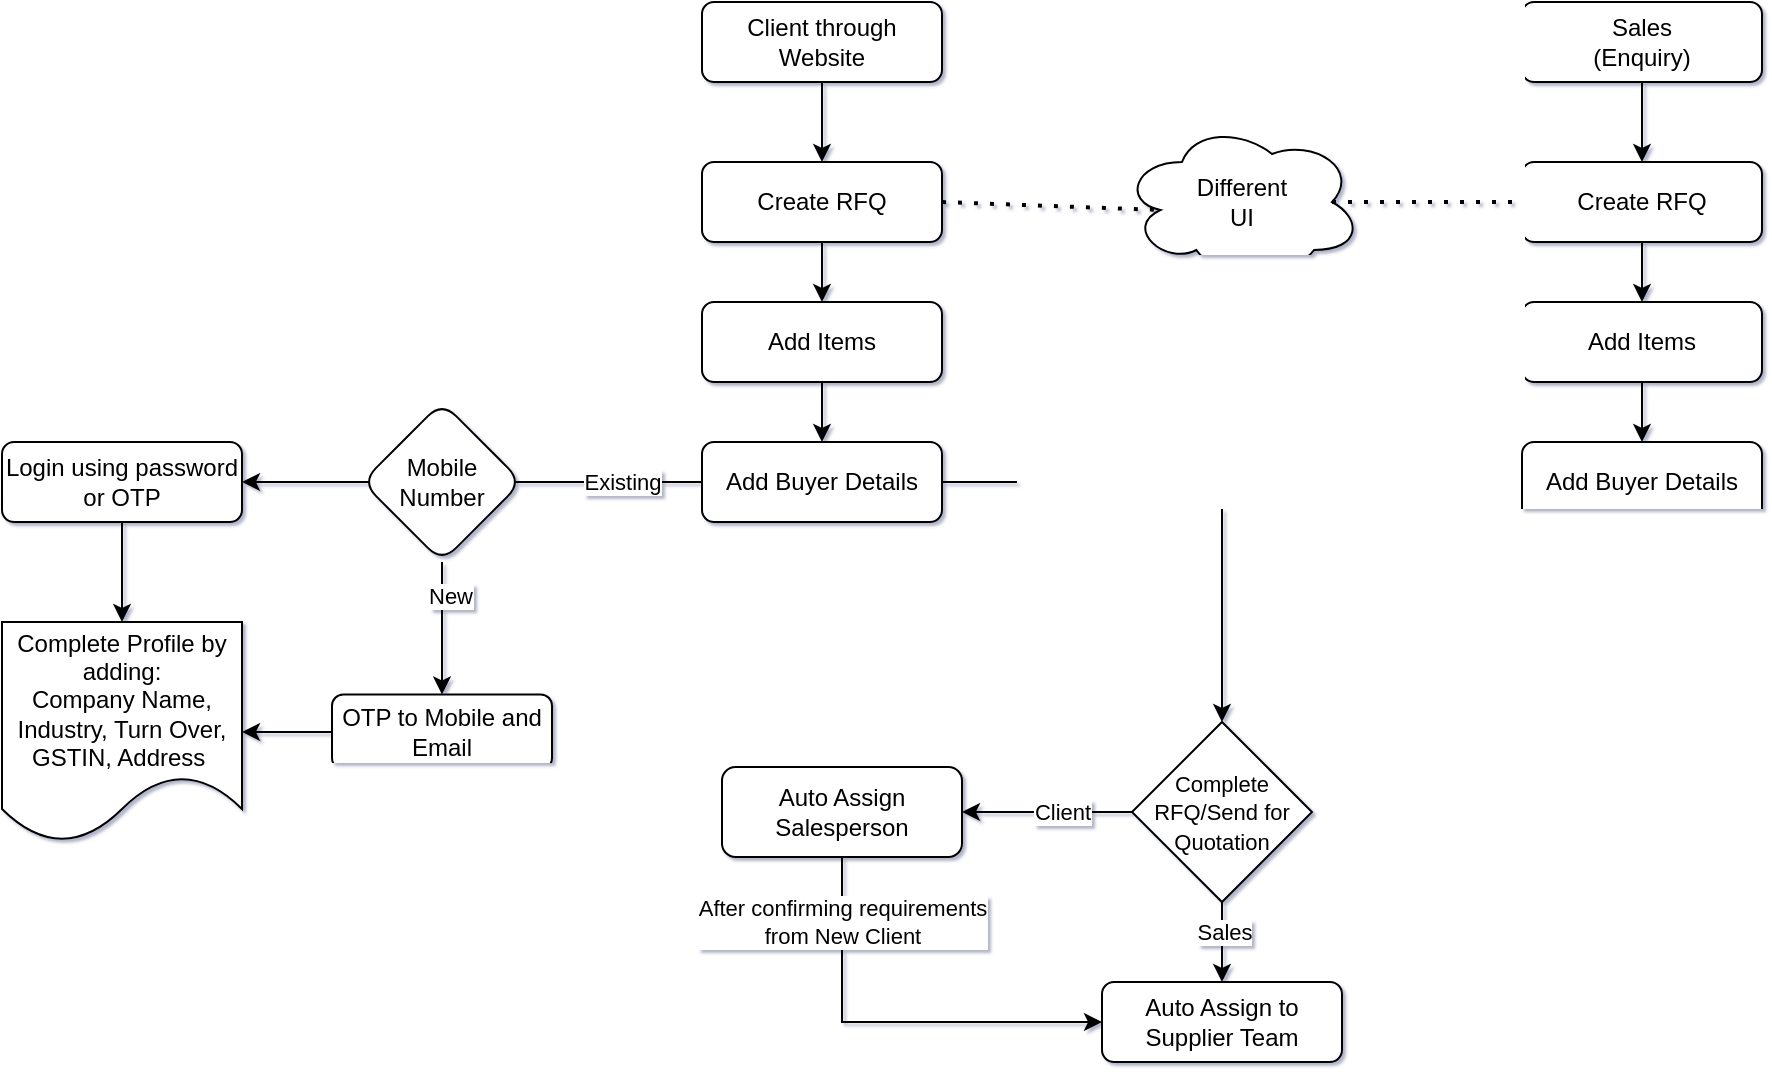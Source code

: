 <mxfile version="14.6.3" type="github">
  <diagram id="C5RBs43oDa-KdzZeNtuy" name="Page-1">
    <mxGraphModel dx="9390" dy="722" grid="1" gridSize="10" guides="1" tooltips="1" connect="1" arrows="1" fold="1" page="1" pageScale="1" pageWidth="8027" pageHeight="11069" background="none" math="0" shadow="1">
      <root>
        <mxCell id="WIyWlLk6GJQsqaUBKTNV-0" />
        <mxCell id="WIyWlLk6GJQsqaUBKTNV-1" parent="WIyWlLk6GJQsqaUBKTNV-0" />
        <mxCell id="8WVwRGKOpk3RZ63GeHSR-61" style="edgeStyle=orthogonalEdgeStyle;rounded=0;orthogonalLoop=1;jettySize=auto;html=1;entryX=0.5;entryY=0;entryDx=0;entryDy=0;" edge="1" parent="WIyWlLk6GJQsqaUBKTNV-1" source="WIyWlLk6GJQsqaUBKTNV-3" target="8WVwRGKOpk3RZ63GeHSR-57">
          <mxGeometry relative="1" as="geometry" />
        </mxCell>
        <mxCell id="WIyWlLk6GJQsqaUBKTNV-3" value="Client through Website" style="rounded=1;whiteSpace=wrap;html=1;fontSize=12;glass=0;strokeWidth=1;shadow=0;" parent="WIyWlLk6GJQsqaUBKTNV-1" vertex="1">
          <mxGeometry x="180" y="30" width="120" height="40" as="geometry" />
        </mxCell>
        <mxCell id="8WVwRGKOpk3RZ63GeHSR-62" style="edgeStyle=orthogonalEdgeStyle;rounded=0;orthogonalLoop=1;jettySize=auto;html=1;entryX=0.5;entryY=0;entryDx=0;entryDy=0;" edge="1" parent="WIyWlLk6GJQsqaUBKTNV-1" source="8WVwRGKOpk3RZ63GeHSR-0" target="8WVwRGKOpk3RZ63GeHSR-10">
          <mxGeometry relative="1" as="geometry" />
        </mxCell>
        <mxCell id="8WVwRGKOpk3RZ63GeHSR-0" value="Sales&lt;br&gt;(Enquiry)" style="rounded=1;whiteSpace=wrap;html=1;fontSize=12;glass=0;strokeWidth=1;shadow=0;" vertex="1" parent="WIyWlLk6GJQsqaUBKTNV-1">
          <mxGeometry x="590" y="30" width="120" height="40" as="geometry" />
        </mxCell>
        <mxCell id="8WVwRGKOpk3RZ63GeHSR-13" value="" style="edgeStyle=orthogonalEdgeStyle;rounded=0;orthogonalLoop=1;jettySize=auto;html=1;" edge="1" parent="WIyWlLk6GJQsqaUBKTNV-1" source="8WVwRGKOpk3RZ63GeHSR-10" target="8WVwRGKOpk3RZ63GeHSR-12">
          <mxGeometry relative="1" as="geometry" />
        </mxCell>
        <mxCell id="8WVwRGKOpk3RZ63GeHSR-10" value="Create RFQ" style="whiteSpace=wrap;html=1;rounded=1;shadow=0;strokeWidth=1;glass=0;" vertex="1" parent="WIyWlLk6GJQsqaUBKTNV-1">
          <mxGeometry x="590" y="110" width="120" height="40" as="geometry" />
        </mxCell>
        <mxCell id="8WVwRGKOpk3RZ63GeHSR-68" style="edgeStyle=orthogonalEdgeStyle;rounded=0;orthogonalLoop=1;jettySize=auto;html=1;entryX=0.5;entryY=0;entryDx=0;entryDy=0;" edge="1" parent="WIyWlLk6GJQsqaUBKTNV-1" source="8WVwRGKOpk3RZ63GeHSR-12" target="8WVwRGKOpk3RZ63GeHSR-66">
          <mxGeometry relative="1" as="geometry" />
        </mxCell>
        <mxCell id="8WVwRGKOpk3RZ63GeHSR-12" value="Add Items" style="whiteSpace=wrap;html=1;rounded=1;shadow=0;strokeWidth=1;glass=0;" vertex="1" parent="WIyWlLk6GJQsqaUBKTNV-1">
          <mxGeometry x="590" y="180" width="120" height="40" as="geometry" />
        </mxCell>
        <mxCell id="8WVwRGKOpk3RZ63GeHSR-17" value="" style="edgeStyle=orthogonalEdgeStyle;rounded=0;orthogonalLoop=1;jettySize=auto;html=1;entryX=0.5;entryY=0;entryDx=0;entryDy=0;" edge="1" parent="WIyWlLk6GJQsqaUBKTNV-1" source="8WVwRGKOpk3RZ63GeHSR-14" target="8WVwRGKOpk3RZ63GeHSR-18">
          <mxGeometry relative="1" as="geometry">
            <mxPoint x="440" y="390.0" as="targetPoint" />
            <Array as="points">
              <mxPoint x="440" y="370" />
              <mxPoint x="440" y="370" />
            </Array>
          </mxGeometry>
        </mxCell>
        <mxCell id="8WVwRGKOpk3RZ63GeHSR-14" value="Add Buyer Details" style="whiteSpace=wrap;html=1;rounded=1;shadow=0;strokeWidth=1;glass=0;" vertex="1" parent="WIyWlLk6GJQsqaUBKTNV-1">
          <mxGeometry x="180" y="250" width="120" height="40" as="geometry" />
        </mxCell>
        <mxCell id="8WVwRGKOpk3RZ63GeHSR-26" value="" style="edgeStyle=orthogonalEdgeStyle;rounded=0;orthogonalLoop=1;jettySize=auto;html=1;" edge="1" parent="WIyWlLk6GJQsqaUBKTNV-1" source="8WVwRGKOpk3RZ63GeHSR-18" target="8WVwRGKOpk3RZ63GeHSR-25">
          <mxGeometry relative="1" as="geometry" />
        </mxCell>
        <mxCell id="8WVwRGKOpk3RZ63GeHSR-33" value="Client" style="edgeLabel;html=1;align=center;verticalAlign=middle;resizable=0;points=[];" vertex="1" connectable="0" parent="8WVwRGKOpk3RZ63GeHSR-26">
          <mxGeometry x="-0.179" relative="1" as="geometry">
            <mxPoint as="offset" />
          </mxGeometry>
        </mxCell>
        <mxCell id="8WVwRGKOpk3RZ63GeHSR-28" value="" style="edgeStyle=orthogonalEdgeStyle;rounded=0;orthogonalLoop=1;jettySize=auto;html=1;" edge="1" parent="WIyWlLk6GJQsqaUBKTNV-1" source="8WVwRGKOpk3RZ63GeHSR-18" target="8WVwRGKOpk3RZ63GeHSR-27">
          <mxGeometry relative="1" as="geometry" />
        </mxCell>
        <mxCell id="8WVwRGKOpk3RZ63GeHSR-34" value="Sales" style="edgeLabel;html=1;align=center;verticalAlign=middle;resizable=0;points=[];" vertex="1" connectable="0" parent="8WVwRGKOpk3RZ63GeHSR-28">
          <mxGeometry x="-0.266" y="1" relative="1" as="geometry">
            <mxPoint as="offset" />
          </mxGeometry>
        </mxCell>
        <mxCell id="8WVwRGKOpk3RZ63GeHSR-18" value="&lt;span&gt;&lt;font style=&quot;font-size: 11px&quot;&gt;Complete RFQ/Send for Quotation&lt;/font&gt;&lt;/span&gt;" style="rhombus;whiteSpace=wrap;html=1;" vertex="1" parent="WIyWlLk6GJQsqaUBKTNV-1">
          <mxGeometry x="395" y="390" width="90" height="90" as="geometry" />
        </mxCell>
        <mxCell id="8WVwRGKOpk3RZ63GeHSR-35" style="edgeStyle=orthogonalEdgeStyle;rounded=0;orthogonalLoop=1;jettySize=auto;html=1;entryX=0;entryY=0.5;entryDx=0;entryDy=0;" edge="1" parent="WIyWlLk6GJQsqaUBKTNV-1" source="8WVwRGKOpk3RZ63GeHSR-25" target="8WVwRGKOpk3RZ63GeHSR-27">
          <mxGeometry relative="1" as="geometry">
            <Array as="points">
              <mxPoint x="250" y="540" />
            </Array>
          </mxGeometry>
        </mxCell>
        <mxCell id="8WVwRGKOpk3RZ63GeHSR-36" value="After confirming requirements &lt;br&gt;from New Client" style="edgeLabel;html=1;align=center;verticalAlign=middle;resizable=0;points=[];" vertex="1" connectable="0" parent="8WVwRGKOpk3RZ63GeHSR-35">
          <mxGeometry x="-0.721" y="2" relative="1" as="geometry">
            <mxPoint x="-2" y="3" as="offset" />
          </mxGeometry>
        </mxCell>
        <mxCell id="8WVwRGKOpk3RZ63GeHSR-25" value="Auto Assign Salesperson" style="whiteSpace=wrap;html=1;rounded=1;" vertex="1" parent="WIyWlLk6GJQsqaUBKTNV-1">
          <mxGeometry x="190" y="412.5" width="120" height="45" as="geometry" />
        </mxCell>
        <mxCell id="8WVwRGKOpk3RZ63GeHSR-27" value="Auto Assign to Supplier Team" style="whiteSpace=wrap;html=1;shadow=0;rounded=1;" vertex="1" parent="WIyWlLk6GJQsqaUBKTNV-1">
          <mxGeometry x="380" y="520" width="120" height="40" as="geometry" />
        </mxCell>
        <mxCell id="8WVwRGKOpk3RZ63GeHSR-48" value="" style="edgeStyle=orthogonalEdgeStyle;rounded=0;orthogonalLoop=1;jettySize=auto;html=1;" edge="1" parent="WIyWlLk6GJQsqaUBKTNV-1" source="8WVwRGKOpk3RZ63GeHSR-45" target="8WVwRGKOpk3RZ63GeHSR-47">
          <mxGeometry relative="1" as="geometry">
            <Array as="points">
              <mxPoint x="180" y="270" />
              <mxPoint x="180" y="270" />
            </Array>
          </mxGeometry>
        </mxCell>
        <mxCell id="8WVwRGKOpk3RZ63GeHSR-49" value="Existing" style="edgeLabel;html=1;align=center;verticalAlign=middle;resizable=0;points=[];" vertex="1" connectable="0" parent="8WVwRGKOpk3RZ63GeHSR-48">
          <mxGeometry x="-0.239" y="1" relative="1" as="geometry">
            <mxPoint x="-8" y="-1" as="offset" />
          </mxGeometry>
        </mxCell>
        <mxCell id="8WVwRGKOpk3RZ63GeHSR-51" value="" style="edgeStyle=orthogonalEdgeStyle;rounded=0;orthogonalLoop=1;jettySize=auto;html=1;" edge="1" parent="WIyWlLk6GJQsqaUBKTNV-1" source="8WVwRGKOpk3RZ63GeHSR-45" target="8WVwRGKOpk3RZ63GeHSR-50">
          <mxGeometry relative="1" as="geometry" />
        </mxCell>
        <mxCell id="8WVwRGKOpk3RZ63GeHSR-52" value="New" style="edgeLabel;html=1;align=center;verticalAlign=middle;resizable=0;points=[];" vertex="1" connectable="0" parent="8WVwRGKOpk3RZ63GeHSR-51">
          <mxGeometry x="-0.186" y="2" relative="1" as="geometry">
            <mxPoint x="2" y="-10" as="offset" />
          </mxGeometry>
        </mxCell>
        <mxCell id="8WVwRGKOpk3RZ63GeHSR-45" value="Mobile Number" style="rhombus;whiteSpace=wrap;html=1;rounded=1;shadow=0;strokeWidth=1;glass=0;" vertex="1" parent="WIyWlLk6GJQsqaUBKTNV-1">
          <mxGeometry x="10" y="230" width="80" height="80" as="geometry" />
        </mxCell>
        <mxCell id="8WVwRGKOpk3RZ63GeHSR-56" value="" style="edgeStyle=orthogonalEdgeStyle;rounded=0;orthogonalLoop=1;jettySize=auto;html=1;entryX=0.5;entryY=0;entryDx=0;entryDy=0;" edge="1" parent="WIyWlLk6GJQsqaUBKTNV-1" source="8WVwRGKOpk3RZ63GeHSR-47" target="8WVwRGKOpk3RZ63GeHSR-55">
          <mxGeometry relative="1" as="geometry" />
        </mxCell>
        <mxCell id="8WVwRGKOpk3RZ63GeHSR-47" value="Login using password or OTP" style="whiteSpace=wrap;html=1;rounded=1;shadow=0;strokeWidth=1;glass=0;" vertex="1" parent="WIyWlLk6GJQsqaUBKTNV-1">
          <mxGeometry x="-170" y="250" width="120" height="40" as="geometry" />
        </mxCell>
        <mxCell id="8WVwRGKOpk3RZ63GeHSR-78" style="edgeStyle=orthogonalEdgeStyle;rounded=0;orthogonalLoop=1;jettySize=auto;html=1;" edge="1" parent="WIyWlLk6GJQsqaUBKTNV-1" source="8WVwRGKOpk3RZ63GeHSR-50" target="8WVwRGKOpk3RZ63GeHSR-55">
          <mxGeometry relative="1" as="geometry" />
        </mxCell>
        <mxCell id="8WVwRGKOpk3RZ63GeHSR-50" value="OTP to Mobile and Email" style="whiteSpace=wrap;html=1;rounded=1;shadow=0;strokeWidth=1;glass=0;" vertex="1" parent="WIyWlLk6GJQsqaUBKTNV-1">
          <mxGeometry x="-5" y="376.25" width="110" height="37.5" as="geometry" />
        </mxCell>
        <mxCell id="8WVwRGKOpk3RZ63GeHSR-55" value="&lt;span&gt;Complete Profile by adding:&lt;br&gt;Company Name, Industry, Turn Over, GSTIN, Address&amp;nbsp;&lt;br&gt;&lt;/span&gt;" style="shape=document;whiteSpace=wrap;html=1;boundedLbl=1;rounded=1;shadow=0;strokeWidth=1;glass=0;" vertex="1" parent="WIyWlLk6GJQsqaUBKTNV-1">
          <mxGeometry x="-170" y="340" width="120" height="110" as="geometry" />
        </mxCell>
        <mxCell id="8WVwRGKOpk3RZ63GeHSR-64" style="edgeStyle=orthogonalEdgeStyle;rounded=0;orthogonalLoop=1;jettySize=auto;html=1;entryX=0.5;entryY=0;entryDx=0;entryDy=0;" edge="1" parent="WIyWlLk6GJQsqaUBKTNV-1" source="8WVwRGKOpk3RZ63GeHSR-57" target="8WVwRGKOpk3RZ63GeHSR-63">
          <mxGeometry relative="1" as="geometry" />
        </mxCell>
        <mxCell id="8WVwRGKOpk3RZ63GeHSR-57" value="Create RFQ" style="whiteSpace=wrap;html=1;rounded=1;shadow=0;strokeWidth=1;glass=0;" vertex="1" parent="WIyWlLk6GJQsqaUBKTNV-1">
          <mxGeometry x="180" y="110" width="120" height="40" as="geometry" />
        </mxCell>
        <mxCell id="8WVwRGKOpk3RZ63GeHSR-65" style="edgeStyle=orthogonalEdgeStyle;rounded=0;orthogonalLoop=1;jettySize=auto;html=1;entryX=0.5;entryY=0;entryDx=0;entryDy=0;" edge="1" parent="WIyWlLk6GJQsqaUBKTNV-1" source="8WVwRGKOpk3RZ63GeHSR-63" target="8WVwRGKOpk3RZ63GeHSR-14">
          <mxGeometry relative="1" as="geometry" />
        </mxCell>
        <mxCell id="8WVwRGKOpk3RZ63GeHSR-63" value="Add Items" style="whiteSpace=wrap;html=1;rounded=1;shadow=0;strokeWidth=1;glass=0;" vertex="1" parent="WIyWlLk6GJQsqaUBKTNV-1">
          <mxGeometry x="180" y="180" width="120" height="40" as="geometry" />
        </mxCell>
        <mxCell id="8WVwRGKOpk3RZ63GeHSR-66" value="Add Buyer Details" style="whiteSpace=wrap;html=1;rounded=1;shadow=0;strokeWidth=1;glass=0;" vertex="1" parent="WIyWlLk6GJQsqaUBKTNV-1">
          <mxGeometry x="590" y="250" width="120" height="40" as="geometry" />
        </mxCell>
        <mxCell id="8WVwRGKOpk3RZ63GeHSR-70" value="Different &lt;br&gt;UI" style="ellipse;shape=cloud;whiteSpace=wrap;html=1;rounded=1;shadow=0;strokeWidth=1;glass=0;" vertex="1" parent="WIyWlLk6GJQsqaUBKTNV-1">
          <mxGeometry x="390" y="90" width="120" height="80" as="geometry" />
        </mxCell>
        <mxCell id="8WVwRGKOpk3RZ63GeHSR-75" value="" style="endArrow=none;dashed=1;html=1;dashPattern=1 3;strokeWidth=2;exitX=1;exitY=0.5;exitDx=0;exitDy=0;entryX=0.16;entryY=0.55;entryDx=0;entryDy=0;entryPerimeter=0;" edge="1" parent="WIyWlLk6GJQsqaUBKTNV-1" source="8WVwRGKOpk3RZ63GeHSR-57" target="8WVwRGKOpk3RZ63GeHSR-70">
          <mxGeometry width="50" height="50" relative="1" as="geometry">
            <mxPoint x="310" y="130" as="sourcePoint" />
            <mxPoint x="350" y="80" as="targetPoint" />
          </mxGeometry>
        </mxCell>
        <mxCell id="8WVwRGKOpk3RZ63GeHSR-76" value="" style="endArrow=none;dashed=1;html=1;dashPattern=1 3;strokeWidth=2;exitX=0.875;exitY=0.5;exitDx=0;exitDy=0;entryX=0;entryY=0.5;entryDx=0;entryDy=0;exitPerimeter=0;" edge="1" parent="WIyWlLk6GJQsqaUBKTNV-1" source="8WVwRGKOpk3RZ63GeHSR-70" target="8WVwRGKOpk3RZ63GeHSR-10">
          <mxGeometry width="50" height="50" relative="1" as="geometry">
            <mxPoint x="490.8" y="125.5" as="sourcePoint" />
            <mxPoint x="590.0" y="125.5" as="targetPoint" />
          </mxGeometry>
        </mxCell>
      </root>
    </mxGraphModel>
  </diagram>
</mxfile>
